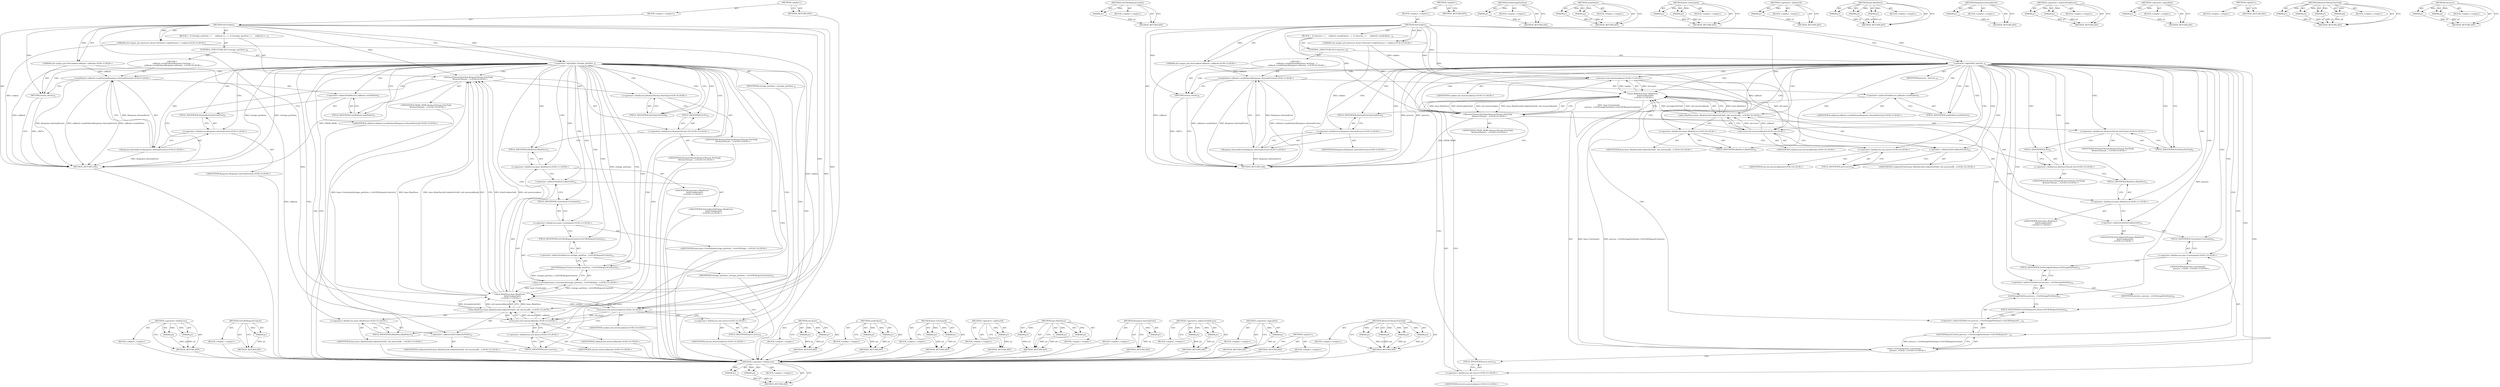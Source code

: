 digraph "BrowserThread.PostTask" {
vulnerable_105 [label=<(METHOD,&lt;operator&gt;.fieldAccess)>];
vulnerable_106 [label=<(PARAM,p1)>];
vulnerable_107 [label=<(PARAM,p2)>];
vulnerable_108 [label=<(BLOCK,&lt;empty&gt;,&lt;empty&gt;)>];
vulnerable_109 [label=<(METHOD_RETURN,ANY)>];
vulnerable_132 [label=<(METHOD,GetURLRequestContext)>];
vulnerable_133 [label=<(PARAM,p1)>];
vulnerable_134 [label=<(BLOCK,&lt;empty&gt;,&lt;empty&gt;)>];
vulnerable_135 [label=<(METHOD_RETURN,ANY)>];
vulnerable_6 [label=<(METHOD,&lt;global&gt;)<SUB>1</SUB>>];
vulnerable_7 [label=<(BLOCK,&lt;empty&gt;,&lt;empty&gt;)<SUB>1</SUB>>];
vulnerable_8 [label=<(METHOD,SetCookies)<SUB>1</SUB>>];
vulnerable_9 [label="<(PARAM,std::unique_ptr&lt;protocol::Array&lt;Network::CookieParam&gt;&gt; cookies)<SUB>2</SUB>>"];
vulnerable_10 [label="<(PARAM,std::unique_ptr&lt;SetCookiesCallback&gt; callback)<SUB>3</SUB>>"];
vulnerable_11 [label=<(BLOCK,{
  if (!process_) {
     callback-&gt;sendFailure...,{
  if (!process_) {
     callback-&gt;sendFailure...)<SUB>3</SUB>>];
vulnerable_12 [label=<(CONTROL_STRUCTURE,IF,if (!process_))<SUB>4</SUB>>];
vulnerable_13 [label=<(&lt;operator&gt;.logicalNot,!process_)<SUB>4</SUB>>];
vulnerable_14 [label=<(IDENTIFIER,process_,!process_)<SUB>4</SUB>>];
vulnerable_15 [label="<(BLOCK,{
     callback-&gt;sendFailure(Response::Internal...,{
     callback-&gt;sendFailure(Response::Internal...)<SUB>4</SUB>>"];
vulnerable_16 [label="<(sendFailure,callback-&gt;sendFailure(Response::InternalError()))<SUB>5</SUB>>"];
vulnerable_17 [label=<(&lt;operator&gt;.indirectFieldAccess,callback-&gt;sendFailure)<SUB>5</SUB>>];
vulnerable_18 [label="<(IDENTIFIER,callback,callback-&gt;sendFailure(Response::InternalError()))<SUB>5</SUB>>"];
vulnerable_19 [label=<(FIELD_IDENTIFIER,sendFailure,sendFailure)<SUB>5</SUB>>];
vulnerable_20 [label="<(Response.InternalError,Response::InternalError())<SUB>5</SUB>>"];
vulnerable_21 [label="<(&lt;operator&gt;.fieldAccess,Response::InternalError)<SUB>5</SUB>>"];
vulnerable_22 [label="<(IDENTIFIER,Response,Response::InternalError())<SUB>5</SUB>>"];
vulnerable_23 [label=<(FIELD_IDENTIFIER,InternalError,InternalError)<SUB>5</SUB>>];
vulnerable_24 [label=<(RETURN,return;,return;)<SUB>6</SUB>>];
vulnerable_25 [label="<(BrowserThread.PostTask,BrowserThread::PostTask(
       BrowserThread::...)<SUB>9</SUB>>"];
vulnerable_26 [label="<(&lt;operator&gt;.fieldAccess,BrowserThread::PostTask)<SUB>9</SUB>>"];
vulnerable_27 [label="<(IDENTIFIER,BrowserThread,BrowserThread::PostTask(
       BrowserThread::...)<SUB>9</SUB>>"];
vulnerable_28 [label=<(FIELD_IDENTIFIER,PostTask,PostTask)<SUB>9</SUB>>];
vulnerable_29 [label="<(&lt;operator&gt;.fieldAccess,BrowserThread::IO)<SUB>10</SUB>>"];
vulnerable_30 [label="<(IDENTIFIER,BrowserThread,BrowserThread::PostTask(
       BrowserThread::...)<SUB>10</SUB>>"];
vulnerable_31 [label=<(FIELD_IDENTIFIER,IO,IO)<SUB>10</SUB>>];
vulnerable_32 [label="<(IDENTIFIER,FROM_HERE,BrowserThread::PostTask(
       BrowserThread::...)<SUB>10</SUB>>"];
vulnerable_33 [label="<(base.BindOnce,base::BindOnce(
           &amp;SetCookiesOnIO,
   ...)<SUB>11</SUB>>"];
vulnerable_34 [label="<(&lt;operator&gt;.fieldAccess,base::BindOnce)<SUB>11</SUB>>"];
vulnerable_35 [label="<(IDENTIFIER,base,base::BindOnce(
           &amp;SetCookiesOnIO,
   ...)<SUB>11</SUB>>"];
vulnerable_36 [label=<(FIELD_IDENTIFIER,BindOnce,BindOnce)<SUB>11</SUB>>];
vulnerable_37 [label=<(&lt;operator&gt;.addressOf,&amp;SetCookiesOnIO)<SUB>12</SUB>>];
vulnerable_38 [label="<(IDENTIFIER,SetCookiesOnIO,base::BindOnce(
           &amp;SetCookiesOnIO,
   ...)<SUB>12</SUB>>"];
vulnerable_39 [label="<(base.Unretained,base::Unretained(
              process_-&gt;GetSt...)<SUB>13</SUB>>"];
vulnerable_40 [label="<(&lt;operator&gt;.fieldAccess,base::Unretained)<SUB>13</SUB>>"];
vulnerable_41 [label="<(IDENTIFIER,base,base::Unretained(
              process_-&gt;GetSt...)<SUB>13</SUB>>"];
vulnerable_42 [label=<(FIELD_IDENTIFIER,Unretained,Unretained)<SUB>13</SUB>>];
vulnerable_43 [label=<(GetURLRequestContext,process_-&gt;GetStoragePartition()-&gt;GetURLRequestC...)<SUB>14</SUB>>];
vulnerable_44 [label=<(&lt;operator&gt;.indirectFieldAccess,process_-&gt;GetStoragePartition()-&gt;GetURLRequestC...)<SUB>14</SUB>>];
vulnerable_45 [label=<(GetStoragePartition,process_-&gt;GetStoragePartition())<SUB>14</SUB>>];
vulnerable_46 [label=<(&lt;operator&gt;.indirectFieldAccess,process_-&gt;GetStoragePartition)<SUB>14</SUB>>];
vulnerable_47 [label=<(IDENTIFIER,process_,process_-&gt;GetStoragePartition())<SUB>14</SUB>>];
vulnerable_48 [label=<(FIELD_IDENTIFIER,GetStoragePartition,GetStoragePartition)<SUB>14</SUB>>];
vulnerable_49 [label=<(FIELD_IDENTIFIER,GetURLRequestContext,GetURLRequestContext)<SUB>14</SUB>>];
vulnerable_50 [label="<(std.move,std::move(cookies))<SUB>15</SUB>>"];
vulnerable_51 [label="<(&lt;operator&gt;.fieldAccess,std::move)<SUB>15</SUB>>"];
vulnerable_52 [label="<(IDENTIFIER,std,std::move(cookies))<SUB>15</SUB>>"];
vulnerable_53 [label=<(FIELD_IDENTIFIER,move,move)<SUB>15</SUB>>];
vulnerable_54 [label="<(IDENTIFIER,cookies,std::move(cookies))<SUB>15</SUB>>"];
vulnerable_55 [label="<(base.BindOnce,base::BindOnce(&amp;CookiesSetOnIO, std::move(callb...)<SUB>16</SUB>>"];
vulnerable_56 [label="<(&lt;operator&gt;.fieldAccess,base::BindOnce)<SUB>16</SUB>>"];
vulnerable_57 [label="<(IDENTIFIER,base,base::BindOnce(&amp;CookiesSetOnIO, std::move(callb...)<SUB>16</SUB>>"];
vulnerable_58 [label=<(FIELD_IDENTIFIER,BindOnce,BindOnce)<SUB>16</SUB>>];
vulnerable_59 [label=<(&lt;operator&gt;.addressOf,&amp;CookiesSetOnIO)<SUB>16</SUB>>];
vulnerable_60 [label="<(IDENTIFIER,CookiesSetOnIO,base::BindOnce(&amp;CookiesSetOnIO, std::move(callb...)<SUB>16</SUB>>"];
vulnerable_61 [label="<(std.move,std::move(callback))<SUB>16</SUB>>"];
vulnerable_62 [label="<(&lt;operator&gt;.fieldAccess,std::move)<SUB>16</SUB>>"];
vulnerable_63 [label="<(IDENTIFIER,std,std::move(callback))<SUB>16</SUB>>"];
vulnerable_64 [label=<(FIELD_IDENTIFIER,move,move)<SUB>16</SUB>>];
vulnerable_65 [label="<(IDENTIFIER,callback,std::move(callback))<SUB>16</SUB>>"];
vulnerable_66 [label=<(METHOD_RETURN,void)<SUB>1</SUB>>];
vulnerable_68 [label=<(METHOD_RETURN,ANY)<SUB>1</SUB>>];
vulnerable_136 [label=<(METHOD,GetStoragePartition)>];
vulnerable_137 [label=<(PARAM,p1)>];
vulnerable_138 [label=<(BLOCK,&lt;empty&gt;,&lt;empty&gt;)>];
vulnerable_139 [label=<(METHOD_RETURN,ANY)>];
vulnerable_91 [label=<(METHOD,sendFailure)>];
vulnerable_92 [label=<(PARAM,p1)>];
vulnerable_93 [label=<(PARAM,p2)>];
vulnerable_94 [label=<(BLOCK,&lt;empty&gt;,&lt;empty&gt;)>];
vulnerable_95 [label=<(METHOD_RETURN,ANY)>];
vulnerable_127 [label=<(METHOD,base.Unretained)>];
vulnerable_128 [label=<(PARAM,p1)>];
vulnerable_129 [label=<(PARAM,p2)>];
vulnerable_130 [label=<(BLOCK,&lt;empty&gt;,&lt;empty&gt;)>];
vulnerable_131 [label=<(METHOD_RETURN,ANY)>];
vulnerable_123 [label=<(METHOD,&lt;operator&gt;.addressOf)>];
vulnerable_124 [label=<(PARAM,p1)>];
vulnerable_125 [label=<(BLOCK,&lt;empty&gt;,&lt;empty&gt;)>];
vulnerable_126 [label=<(METHOD_RETURN,ANY)>];
vulnerable_117 [label=<(METHOD,base.BindOnce)>];
vulnerable_118 [label=<(PARAM,p1)>];
vulnerable_119 [label=<(PARAM,p2)>];
vulnerable_120 [label=<(PARAM,p3)>];
vulnerable_121 [label=<(BLOCK,&lt;empty&gt;,&lt;empty&gt;)>];
vulnerable_122 [label=<(METHOD_RETURN,ANY)>];
vulnerable_101 [label=<(METHOD,Response.InternalError)>];
vulnerable_102 [label=<(PARAM,p1)>];
vulnerable_103 [label=<(BLOCK,&lt;empty&gt;,&lt;empty&gt;)>];
vulnerable_104 [label=<(METHOD_RETURN,ANY)>];
vulnerable_96 [label=<(METHOD,&lt;operator&gt;.indirectFieldAccess)>];
vulnerable_97 [label=<(PARAM,p1)>];
vulnerable_98 [label=<(PARAM,p2)>];
vulnerable_99 [label=<(BLOCK,&lt;empty&gt;,&lt;empty&gt;)>];
vulnerable_100 [label=<(METHOD_RETURN,ANY)>];
vulnerable_87 [label=<(METHOD,&lt;operator&gt;.logicalNot)>];
vulnerable_88 [label=<(PARAM,p1)>];
vulnerable_89 [label=<(BLOCK,&lt;empty&gt;,&lt;empty&gt;)>];
vulnerable_90 [label=<(METHOD_RETURN,ANY)>];
vulnerable_81 [label=<(METHOD,&lt;global&gt;)<SUB>1</SUB>>];
vulnerable_82 [label=<(BLOCK,&lt;empty&gt;,&lt;empty&gt;)>];
vulnerable_83 [label=<(METHOD_RETURN,ANY)>];
vulnerable_110 [label=<(METHOD,BrowserThread.PostTask)>];
vulnerable_111 [label=<(PARAM,p1)>];
vulnerable_112 [label=<(PARAM,p2)>];
vulnerable_113 [label=<(PARAM,p3)>];
vulnerable_114 [label=<(PARAM,p4)>];
vulnerable_115 [label=<(BLOCK,&lt;empty&gt;,&lt;empty&gt;)>];
vulnerable_116 [label=<(METHOD_RETURN,ANY)>];
vulnerable_140 [label=<(METHOD,std.move)>];
vulnerable_141 [label=<(PARAM,p1)>];
vulnerable_142 [label=<(PARAM,p2)>];
vulnerable_143 [label=<(BLOCK,&lt;empty&gt;,&lt;empty&gt;)>];
vulnerable_144 [label=<(METHOD_RETURN,ANY)>];
fixed_102 [label=<(METHOD,&lt;operator&gt;.fieldAccess)>];
fixed_103 [label=<(PARAM,p1)>];
fixed_104 [label=<(PARAM,p2)>];
fixed_105 [label=<(BLOCK,&lt;empty&gt;,&lt;empty&gt;)>];
fixed_106 [label=<(METHOD_RETURN,ANY)>];
fixed_129 [label=<(METHOD,GetURLRequestContext)>];
fixed_130 [label=<(PARAM,p1)>];
fixed_131 [label=<(BLOCK,&lt;empty&gt;,&lt;empty&gt;)>];
fixed_132 [label=<(METHOD_RETURN,ANY)>];
fixed_6 [label=<(METHOD,&lt;global&gt;)<SUB>1</SUB>>];
fixed_7 [label=<(BLOCK,&lt;empty&gt;,&lt;empty&gt;)<SUB>1</SUB>>];
fixed_8 [label=<(METHOD,SetCookies)<SUB>1</SUB>>];
fixed_9 [label="<(PARAM,std::unique_ptr&lt;protocol::Array&lt;Network::CookieParam&gt;&gt; cookies)<SUB>2</SUB>>"];
fixed_10 [label="<(PARAM,std::unique_ptr&lt;SetCookiesCallback&gt; callback)<SUB>3</SUB>>"];
fixed_11 [label=<(BLOCK,{
  if (!storage_partition_) {
     callback-&gt;s...,{
  if (!storage_partition_) {
     callback-&gt;s...)<SUB>3</SUB>>];
fixed_12 [label=<(CONTROL_STRUCTURE,IF,if (!storage_partition_))<SUB>4</SUB>>];
fixed_13 [label=<(&lt;operator&gt;.logicalNot,!storage_partition_)<SUB>4</SUB>>];
fixed_14 [label=<(IDENTIFIER,storage_partition_,!storage_partition_)<SUB>4</SUB>>];
fixed_15 [label="<(BLOCK,{
     callback-&gt;sendFailure(Response::Internal...,{
     callback-&gt;sendFailure(Response::Internal...)<SUB>4</SUB>>"];
fixed_16 [label="<(sendFailure,callback-&gt;sendFailure(Response::InternalError()))<SUB>5</SUB>>"];
fixed_17 [label=<(&lt;operator&gt;.indirectFieldAccess,callback-&gt;sendFailure)<SUB>5</SUB>>];
fixed_18 [label="<(IDENTIFIER,callback,callback-&gt;sendFailure(Response::InternalError()))<SUB>5</SUB>>"];
fixed_19 [label=<(FIELD_IDENTIFIER,sendFailure,sendFailure)<SUB>5</SUB>>];
fixed_20 [label="<(Response.InternalError,Response::InternalError())<SUB>5</SUB>>"];
fixed_21 [label="<(&lt;operator&gt;.fieldAccess,Response::InternalError)<SUB>5</SUB>>"];
fixed_22 [label="<(IDENTIFIER,Response,Response::InternalError())<SUB>5</SUB>>"];
fixed_23 [label=<(FIELD_IDENTIFIER,InternalError,InternalError)<SUB>5</SUB>>];
fixed_24 [label=<(RETURN,return;,return;)<SUB>6</SUB>>];
fixed_25 [label="<(BrowserThread.PostTask,BrowserThread::PostTask(
       BrowserThread::...)<SUB>9</SUB>>"];
fixed_26 [label="<(&lt;operator&gt;.fieldAccess,BrowserThread::PostTask)<SUB>9</SUB>>"];
fixed_27 [label="<(IDENTIFIER,BrowserThread,BrowserThread::PostTask(
       BrowserThread::...)<SUB>9</SUB>>"];
fixed_28 [label=<(FIELD_IDENTIFIER,PostTask,PostTask)<SUB>9</SUB>>];
fixed_29 [label="<(&lt;operator&gt;.fieldAccess,BrowserThread::IO)<SUB>10</SUB>>"];
fixed_30 [label="<(IDENTIFIER,BrowserThread,BrowserThread::PostTask(
       BrowserThread::...)<SUB>10</SUB>>"];
fixed_31 [label=<(FIELD_IDENTIFIER,IO,IO)<SUB>10</SUB>>];
fixed_32 [label="<(IDENTIFIER,FROM_HERE,BrowserThread::PostTask(
       BrowserThread::...)<SUB>10</SUB>>"];
fixed_33 [label="<(base.BindOnce,base::BindOnce(
           &amp;SetCookiesOnIO,
   ...)<SUB>11</SUB>>"];
fixed_34 [label="<(&lt;operator&gt;.fieldAccess,base::BindOnce)<SUB>11</SUB>>"];
fixed_35 [label="<(IDENTIFIER,base,base::BindOnce(
           &amp;SetCookiesOnIO,
   ...)<SUB>11</SUB>>"];
fixed_36 [label=<(FIELD_IDENTIFIER,BindOnce,BindOnce)<SUB>11</SUB>>];
fixed_37 [label=<(&lt;operator&gt;.addressOf,&amp;SetCookiesOnIO)<SUB>12</SUB>>];
fixed_38 [label="<(IDENTIFIER,SetCookiesOnIO,base::BindOnce(
           &amp;SetCookiesOnIO,
   ...)<SUB>12</SUB>>"];
fixed_39 [label="<(base.Unretained,base::Unretained(storage_partition_-&gt;GetURLRequ...)<SUB>13</SUB>>"];
fixed_40 [label="<(&lt;operator&gt;.fieldAccess,base::Unretained)<SUB>13</SUB>>"];
fixed_41 [label="<(IDENTIFIER,base,base::Unretained(storage_partition_-&gt;GetURLRequ...)<SUB>13</SUB>>"];
fixed_42 [label=<(FIELD_IDENTIFIER,Unretained,Unretained)<SUB>13</SUB>>];
fixed_43 [label=<(GetURLRequestContext,storage_partition_-&gt;GetURLRequestContext())<SUB>13</SUB>>];
fixed_44 [label=<(&lt;operator&gt;.indirectFieldAccess,storage_partition_-&gt;GetURLRequestContext)<SUB>13</SUB>>];
fixed_45 [label=<(IDENTIFIER,storage_partition_,storage_partition_-&gt;GetURLRequestContext())<SUB>13</SUB>>];
fixed_46 [label=<(FIELD_IDENTIFIER,GetURLRequestContext,GetURLRequestContext)<SUB>13</SUB>>];
fixed_47 [label="<(std.move,std::move(cookies))<SUB>14</SUB>>"];
fixed_48 [label="<(&lt;operator&gt;.fieldAccess,std::move)<SUB>14</SUB>>"];
fixed_49 [label="<(IDENTIFIER,std,std::move(cookies))<SUB>14</SUB>>"];
fixed_50 [label=<(FIELD_IDENTIFIER,move,move)<SUB>14</SUB>>];
fixed_51 [label="<(IDENTIFIER,cookies,std::move(cookies))<SUB>14</SUB>>"];
fixed_52 [label="<(base.BindOnce,base::BindOnce(&amp;CookiesSetOnIO, std::move(callb...)<SUB>15</SUB>>"];
fixed_53 [label="<(&lt;operator&gt;.fieldAccess,base::BindOnce)<SUB>15</SUB>>"];
fixed_54 [label="<(IDENTIFIER,base,base::BindOnce(&amp;CookiesSetOnIO, std::move(callb...)<SUB>15</SUB>>"];
fixed_55 [label=<(FIELD_IDENTIFIER,BindOnce,BindOnce)<SUB>15</SUB>>];
fixed_56 [label=<(&lt;operator&gt;.addressOf,&amp;CookiesSetOnIO)<SUB>15</SUB>>];
fixed_57 [label="<(IDENTIFIER,CookiesSetOnIO,base::BindOnce(&amp;CookiesSetOnIO, std::move(callb...)<SUB>15</SUB>>"];
fixed_58 [label="<(std.move,std::move(callback))<SUB>15</SUB>>"];
fixed_59 [label="<(&lt;operator&gt;.fieldAccess,std::move)<SUB>15</SUB>>"];
fixed_60 [label="<(IDENTIFIER,std,std::move(callback))<SUB>15</SUB>>"];
fixed_61 [label=<(FIELD_IDENTIFIER,move,move)<SUB>15</SUB>>];
fixed_62 [label="<(IDENTIFIER,callback,std::move(callback))<SUB>15</SUB>>"];
fixed_63 [label=<(METHOD_RETURN,void)<SUB>1</SUB>>];
fixed_65 [label=<(METHOD_RETURN,ANY)<SUB>1</SUB>>];
fixed_133 [label=<(METHOD,std.move)>];
fixed_134 [label=<(PARAM,p1)>];
fixed_135 [label=<(PARAM,p2)>];
fixed_136 [label=<(BLOCK,&lt;empty&gt;,&lt;empty&gt;)>];
fixed_137 [label=<(METHOD_RETURN,ANY)>];
fixed_88 [label=<(METHOD,sendFailure)>];
fixed_89 [label=<(PARAM,p1)>];
fixed_90 [label=<(PARAM,p2)>];
fixed_91 [label=<(BLOCK,&lt;empty&gt;,&lt;empty&gt;)>];
fixed_92 [label=<(METHOD_RETURN,ANY)>];
fixed_124 [label=<(METHOD,base.Unretained)>];
fixed_125 [label=<(PARAM,p1)>];
fixed_126 [label=<(PARAM,p2)>];
fixed_127 [label=<(BLOCK,&lt;empty&gt;,&lt;empty&gt;)>];
fixed_128 [label=<(METHOD_RETURN,ANY)>];
fixed_120 [label=<(METHOD,&lt;operator&gt;.addressOf)>];
fixed_121 [label=<(PARAM,p1)>];
fixed_122 [label=<(BLOCK,&lt;empty&gt;,&lt;empty&gt;)>];
fixed_123 [label=<(METHOD_RETURN,ANY)>];
fixed_114 [label=<(METHOD,base.BindOnce)>];
fixed_115 [label=<(PARAM,p1)>];
fixed_116 [label=<(PARAM,p2)>];
fixed_117 [label=<(PARAM,p3)>];
fixed_118 [label=<(BLOCK,&lt;empty&gt;,&lt;empty&gt;)>];
fixed_119 [label=<(METHOD_RETURN,ANY)>];
fixed_98 [label=<(METHOD,Response.InternalError)>];
fixed_99 [label=<(PARAM,p1)>];
fixed_100 [label=<(BLOCK,&lt;empty&gt;,&lt;empty&gt;)>];
fixed_101 [label=<(METHOD_RETURN,ANY)>];
fixed_93 [label=<(METHOD,&lt;operator&gt;.indirectFieldAccess)>];
fixed_94 [label=<(PARAM,p1)>];
fixed_95 [label=<(PARAM,p2)>];
fixed_96 [label=<(BLOCK,&lt;empty&gt;,&lt;empty&gt;)>];
fixed_97 [label=<(METHOD_RETURN,ANY)>];
fixed_84 [label=<(METHOD,&lt;operator&gt;.logicalNot)>];
fixed_85 [label=<(PARAM,p1)>];
fixed_86 [label=<(BLOCK,&lt;empty&gt;,&lt;empty&gt;)>];
fixed_87 [label=<(METHOD_RETURN,ANY)>];
fixed_78 [label=<(METHOD,&lt;global&gt;)<SUB>1</SUB>>];
fixed_79 [label=<(BLOCK,&lt;empty&gt;,&lt;empty&gt;)>];
fixed_80 [label=<(METHOD_RETURN,ANY)>];
fixed_107 [label=<(METHOD,BrowserThread.PostTask)>];
fixed_108 [label=<(PARAM,p1)>];
fixed_109 [label=<(PARAM,p2)>];
fixed_110 [label=<(PARAM,p3)>];
fixed_111 [label=<(PARAM,p4)>];
fixed_112 [label=<(BLOCK,&lt;empty&gt;,&lt;empty&gt;)>];
fixed_113 [label=<(METHOD_RETURN,ANY)>];
vulnerable_105 -> vulnerable_106  [key=0, label="AST: "];
vulnerable_105 -> vulnerable_106  [key=1, label="DDG: "];
vulnerable_105 -> vulnerable_108  [key=0, label="AST: "];
vulnerable_105 -> vulnerable_107  [key=0, label="AST: "];
vulnerable_105 -> vulnerable_107  [key=1, label="DDG: "];
vulnerable_105 -> vulnerable_109  [key=0, label="AST: "];
vulnerable_105 -> vulnerable_109  [key=1, label="CFG: "];
vulnerable_106 -> vulnerable_109  [key=0, label="DDG: p1"];
vulnerable_107 -> vulnerable_109  [key=0, label="DDG: p2"];
vulnerable_132 -> vulnerable_133  [key=0, label="AST: "];
vulnerable_132 -> vulnerable_133  [key=1, label="DDG: "];
vulnerable_132 -> vulnerable_134  [key=0, label="AST: "];
vulnerable_132 -> vulnerable_135  [key=0, label="AST: "];
vulnerable_132 -> vulnerable_135  [key=1, label="CFG: "];
vulnerable_133 -> vulnerable_135  [key=0, label="DDG: p1"];
vulnerable_6 -> vulnerable_7  [key=0, label="AST: "];
vulnerable_6 -> vulnerable_68  [key=0, label="AST: "];
vulnerable_6 -> vulnerable_68  [key=1, label="CFG: "];
vulnerable_7 -> vulnerable_8  [key=0, label="AST: "];
vulnerable_8 -> vulnerable_9  [key=0, label="AST: "];
vulnerable_8 -> vulnerable_9  [key=1, label="DDG: "];
vulnerable_8 -> vulnerable_10  [key=0, label="AST: "];
vulnerable_8 -> vulnerable_10  [key=1, label="DDG: "];
vulnerable_8 -> vulnerable_11  [key=0, label="AST: "];
vulnerable_8 -> vulnerable_66  [key=0, label="AST: "];
vulnerable_8 -> vulnerable_13  [key=0, label="CFG: "];
vulnerable_8 -> vulnerable_13  [key=1, label="DDG: "];
vulnerable_8 -> vulnerable_25  [key=0, label="DDG: "];
vulnerable_8 -> vulnerable_24  [key=0, label="DDG: "];
vulnerable_8 -> vulnerable_33  [key=0, label="DDG: "];
vulnerable_8 -> vulnerable_50  [key=0, label="DDG: "];
vulnerable_8 -> vulnerable_55  [key=0, label="DDG: "];
vulnerable_8 -> vulnerable_61  [key=0, label="DDG: "];
vulnerable_9 -> vulnerable_66  [key=0, label="DDG: cookies"];
vulnerable_9 -> vulnerable_50  [key=0, label="DDG: cookies"];
vulnerable_10 -> vulnerable_66  [key=0, label="DDG: callback"];
vulnerable_10 -> vulnerable_16  [key=0, label="DDG: callback"];
vulnerable_10 -> vulnerable_61  [key=0, label="DDG: callback"];
vulnerable_11 -> vulnerable_12  [key=0, label="AST: "];
vulnerable_11 -> vulnerable_25  [key=0, label="AST: "];
vulnerable_12 -> vulnerable_13  [key=0, label="AST: "];
vulnerable_12 -> vulnerable_15  [key=0, label="AST: "];
vulnerable_13 -> vulnerable_14  [key=0, label="AST: "];
vulnerable_13 -> vulnerable_19  [key=0, label="CFG: "];
vulnerable_13 -> vulnerable_19  [key=1, label="CDG: "];
vulnerable_13 -> vulnerable_28  [key=0, label="CFG: "];
vulnerable_13 -> vulnerable_28  [key=1, label="CDG: "];
vulnerable_13 -> vulnerable_66  [key=0, label="DDG: process_"];
vulnerable_13 -> vulnerable_66  [key=1, label="DDG: !process_"];
vulnerable_13 -> vulnerable_45  [key=0, label="DDG: process_"];
vulnerable_13 -> vulnerable_45  [key=1, label="CDG: "];
vulnerable_13 -> vulnerable_17  [key=0, label="CDG: "];
vulnerable_13 -> vulnerable_34  [key=0, label="CDG: "];
vulnerable_13 -> vulnerable_21  [key=0, label="CDG: "];
vulnerable_13 -> vulnerable_48  [key=0, label="CDG: "];
vulnerable_13 -> vulnerable_49  [key=0, label="CDG: "];
vulnerable_13 -> vulnerable_26  [key=0, label="CDG: "];
vulnerable_13 -> vulnerable_64  [key=0, label="CDG: "];
vulnerable_13 -> vulnerable_42  [key=0, label="CDG: "];
vulnerable_13 -> vulnerable_51  [key=0, label="CDG: "];
vulnerable_13 -> vulnerable_37  [key=0, label="CDG: "];
vulnerable_13 -> vulnerable_46  [key=0, label="CDG: "];
vulnerable_13 -> vulnerable_20  [key=0, label="CDG: "];
vulnerable_13 -> vulnerable_25  [key=0, label="CDG: "];
vulnerable_13 -> vulnerable_56  [key=0, label="CDG: "];
vulnerable_13 -> vulnerable_40  [key=0, label="CDG: "];
vulnerable_13 -> vulnerable_29  [key=0, label="CDG: "];
vulnerable_13 -> vulnerable_50  [key=0, label="CDG: "];
vulnerable_13 -> vulnerable_59  [key=0, label="CDG: "];
vulnerable_13 -> vulnerable_44  [key=0, label="CDG: "];
vulnerable_13 -> vulnerable_43  [key=0, label="CDG: "];
vulnerable_13 -> vulnerable_24  [key=0, label="CDG: "];
vulnerable_13 -> vulnerable_16  [key=0, label="CDG: "];
vulnerable_13 -> vulnerable_58  [key=0, label="CDG: "];
vulnerable_13 -> vulnerable_33  [key=0, label="CDG: "];
vulnerable_13 -> vulnerable_61  [key=0, label="CDG: "];
vulnerable_13 -> vulnerable_23  [key=0, label="CDG: "];
vulnerable_13 -> vulnerable_36  [key=0, label="CDG: "];
vulnerable_13 -> vulnerable_53  [key=0, label="CDG: "];
vulnerable_13 -> vulnerable_55  [key=0, label="CDG: "];
vulnerable_13 -> vulnerable_62  [key=0, label="CDG: "];
vulnerable_13 -> vulnerable_39  [key=0, label="CDG: "];
vulnerable_13 -> vulnerable_31  [key=0, label="CDG: "];
vulnerable_15 -> vulnerable_16  [key=0, label="AST: "];
vulnerable_15 -> vulnerable_24  [key=0, label="AST: "];
vulnerable_16 -> vulnerable_17  [key=0, label="AST: "];
vulnerable_16 -> vulnerable_20  [key=0, label="AST: "];
vulnerable_16 -> vulnerable_24  [key=0, label="CFG: "];
vulnerable_16 -> vulnerable_66  [key=0, label="DDG: callback-&gt;sendFailure"];
vulnerable_16 -> vulnerable_66  [key=1, label="DDG: Response::InternalError()"];
vulnerable_16 -> vulnerable_66  [key=2, label="DDG: callback-&gt;sendFailure(Response::InternalError())"];
vulnerable_17 -> vulnerable_18  [key=0, label="AST: "];
vulnerable_17 -> vulnerable_19  [key=0, label="AST: "];
vulnerable_17 -> vulnerable_23  [key=0, label="CFG: "];
vulnerable_19 -> vulnerable_17  [key=0, label="CFG: "];
vulnerable_20 -> vulnerable_21  [key=0, label="AST: "];
vulnerable_20 -> vulnerable_16  [key=0, label="CFG: "];
vulnerable_20 -> vulnerable_16  [key=1, label="DDG: Response::InternalError"];
vulnerable_20 -> vulnerable_66  [key=0, label="DDG: Response::InternalError"];
vulnerable_21 -> vulnerable_22  [key=0, label="AST: "];
vulnerable_21 -> vulnerable_23  [key=0, label="AST: "];
vulnerable_21 -> vulnerable_20  [key=0, label="CFG: "];
vulnerable_23 -> vulnerable_21  [key=0, label="CFG: "];
vulnerable_24 -> vulnerable_66  [key=0, label="CFG: "];
vulnerable_24 -> vulnerable_66  [key=1, label="DDG: &lt;RET&gt;"];
vulnerable_25 -> vulnerable_26  [key=0, label="AST: "];
vulnerable_25 -> vulnerable_29  [key=0, label="AST: "];
vulnerable_25 -> vulnerable_32  [key=0, label="AST: "];
vulnerable_25 -> vulnerable_33  [key=0, label="AST: "];
vulnerable_25 -> vulnerable_66  [key=0, label="CFG: "];
vulnerable_25 -> vulnerable_66  [key=1, label="DDG: FROM_HERE"];
vulnerable_26 -> vulnerable_27  [key=0, label="AST: "];
vulnerable_26 -> vulnerable_28  [key=0, label="AST: "];
vulnerable_26 -> vulnerable_31  [key=0, label="CFG: "];
vulnerable_28 -> vulnerable_26  [key=0, label="CFG: "];
vulnerable_29 -> vulnerable_30  [key=0, label="AST: "];
vulnerable_29 -> vulnerable_31  [key=0, label="AST: "];
vulnerable_29 -> vulnerable_36  [key=0, label="CFG: "];
vulnerable_31 -> vulnerable_29  [key=0, label="CFG: "];
vulnerable_33 -> vulnerable_34  [key=0, label="AST: "];
vulnerable_33 -> vulnerable_37  [key=0, label="AST: "];
vulnerable_33 -> vulnerable_39  [key=0, label="AST: "];
vulnerable_33 -> vulnerable_50  [key=0, label="AST: "];
vulnerable_33 -> vulnerable_55  [key=0, label="AST: "];
vulnerable_33 -> vulnerable_25  [key=0, label="CFG: "];
vulnerable_33 -> vulnerable_25  [key=1, label="DDG: &amp;SetCookiesOnIO"];
vulnerable_33 -> vulnerable_25  [key=2, label="DDG: base::Unretained(
              process_-&gt;GetStoragePartition()-&gt;GetURLRequestContext())"];
vulnerable_33 -> vulnerable_25  [key=3, label="DDG: base::BindOnce"];
vulnerable_33 -> vulnerable_25  [key=4, label="DDG: std::move(cookies)"];
vulnerable_33 -> vulnerable_25  [key=5, label="DDG: base::BindOnce(&amp;CookiesSetOnIO, std::move(callback))"];
vulnerable_34 -> vulnerable_35  [key=0, label="AST: "];
vulnerable_34 -> vulnerable_36  [key=0, label="AST: "];
vulnerable_34 -> vulnerable_37  [key=0, label="CFG: "];
vulnerable_36 -> vulnerable_34  [key=0, label="CFG: "];
vulnerable_37 -> vulnerable_38  [key=0, label="AST: "];
vulnerable_37 -> vulnerable_42  [key=0, label="CFG: "];
vulnerable_39 -> vulnerable_40  [key=0, label="AST: "];
vulnerable_39 -> vulnerable_43  [key=0, label="AST: "];
vulnerable_39 -> vulnerable_53  [key=0, label="CFG: "];
vulnerable_39 -> vulnerable_33  [key=0, label="DDG: base::Unretained"];
vulnerable_39 -> vulnerable_33  [key=1, label="DDG: process_-&gt;GetStoragePartition()-&gt;GetURLRequestContext()"];
vulnerable_40 -> vulnerable_41  [key=0, label="AST: "];
vulnerable_40 -> vulnerable_42  [key=0, label="AST: "];
vulnerable_40 -> vulnerable_48  [key=0, label="CFG: "];
vulnerable_42 -> vulnerable_40  [key=0, label="CFG: "];
vulnerable_43 -> vulnerable_44  [key=0, label="AST: "];
vulnerable_43 -> vulnerable_39  [key=0, label="CFG: "];
vulnerable_43 -> vulnerable_39  [key=1, label="DDG: process_-&gt;GetStoragePartition()-&gt;GetURLRequestContext"];
vulnerable_44 -> vulnerable_45  [key=0, label="AST: "];
vulnerable_44 -> vulnerable_49  [key=0, label="AST: "];
vulnerable_44 -> vulnerable_43  [key=0, label="CFG: "];
vulnerable_45 -> vulnerable_46  [key=0, label="AST: "];
vulnerable_45 -> vulnerable_49  [key=0, label="CFG: "];
vulnerable_46 -> vulnerable_47  [key=0, label="AST: "];
vulnerable_46 -> vulnerable_48  [key=0, label="AST: "];
vulnerable_46 -> vulnerable_45  [key=0, label="CFG: "];
vulnerable_48 -> vulnerable_46  [key=0, label="CFG: "];
vulnerable_49 -> vulnerable_44  [key=0, label="CFG: "];
vulnerable_50 -> vulnerable_51  [key=0, label="AST: "];
vulnerable_50 -> vulnerable_54  [key=0, label="AST: "];
vulnerable_50 -> vulnerable_58  [key=0, label="CFG: "];
vulnerable_50 -> vulnerable_33  [key=0, label="DDG: std::move"];
vulnerable_50 -> vulnerable_33  [key=1, label="DDG: cookies"];
vulnerable_50 -> vulnerable_61  [key=0, label="DDG: std::move"];
vulnerable_51 -> vulnerable_52  [key=0, label="AST: "];
vulnerable_51 -> vulnerable_53  [key=0, label="AST: "];
vulnerable_51 -> vulnerable_50  [key=0, label="CFG: "];
vulnerable_53 -> vulnerable_51  [key=0, label="CFG: "];
vulnerable_55 -> vulnerable_56  [key=0, label="AST: "];
vulnerable_55 -> vulnerable_59  [key=0, label="AST: "];
vulnerable_55 -> vulnerable_61  [key=0, label="AST: "];
vulnerable_55 -> vulnerable_33  [key=0, label="CFG: "];
vulnerable_55 -> vulnerable_33  [key=1, label="DDG: base::BindOnce"];
vulnerable_55 -> vulnerable_33  [key=2, label="DDG: &amp;CookiesSetOnIO"];
vulnerable_55 -> vulnerable_33  [key=3, label="DDG: std::move(callback)"];
vulnerable_56 -> vulnerable_57  [key=0, label="AST: "];
vulnerable_56 -> vulnerable_58  [key=0, label="AST: "];
vulnerable_56 -> vulnerable_59  [key=0, label="CFG: "];
vulnerable_58 -> vulnerable_56  [key=0, label="CFG: "];
vulnerable_59 -> vulnerable_60  [key=0, label="AST: "];
vulnerable_59 -> vulnerable_64  [key=0, label="CFG: "];
vulnerable_61 -> vulnerable_62  [key=0, label="AST: "];
vulnerable_61 -> vulnerable_65  [key=0, label="AST: "];
vulnerable_61 -> vulnerable_55  [key=0, label="CFG: "];
vulnerable_61 -> vulnerable_55  [key=1, label="DDG: std::move"];
vulnerable_61 -> vulnerable_55  [key=2, label="DDG: callback"];
vulnerable_62 -> vulnerable_63  [key=0, label="AST: "];
vulnerable_62 -> vulnerable_64  [key=0, label="AST: "];
vulnerable_62 -> vulnerable_61  [key=0, label="CFG: "];
vulnerable_64 -> vulnerable_62  [key=0, label="CFG: "];
vulnerable_136 -> vulnerable_137  [key=0, label="AST: "];
vulnerable_136 -> vulnerable_137  [key=1, label="DDG: "];
vulnerable_136 -> vulnerable_138  [key=0, label="AST: "];
vulnerable_136 -> vulnerable_139  [key=0, label="AST: "];
vulnerable_136 -> vulnerable_139  [key=1, label="CFG: "];
vulnerable_137 -> vulnerable_139  [key=0, label="DDG: p1"];
vulnerable_91 -> vulnerable_92  [key=0, label="AST: "];
vulnerable_91 -> vulnerable_92  [key=1, label="DDG: "];
vulnerable_91 -> vulnerable_94  [key=0, label="AST: "];
vulnerable_91 -> vulnerable_93  [key=0, label="AST: "];
vulnerable_91 -> vulnerable_93  [key=1, label="DDG: "];
vulnerable_91 -> vulnerable_95  [key=0, label="AST: "];
vulnerable_91 -> vulnerable_95  [key=1, label="CFG: "];
vulnerable_92 -> vulnerable_95  [key=0, label="DDG: p1"];
vulnerable_93 -> vulnerable_95  [key=0, label="DDG: p2"];
vulnerable_127 -> vulnerable_128  [key=0, label="AST: "];
vulnerable_127 -> vulnerable_128  [key=1, label="DDG: "];
vulnerable_127 -> vulnerable_130  [key=0, label="AST: "];
vulnerable_127 -> vulnerable_129  [key=0, label="AST: "];
vulnerable_127 -> vulnerable_129  [key=1, label="DDG: "];
vulnerable_127 -> vulnerable_131  [key=0, label="AST: "];
vulnerable_127 -> vulnerable_131  [key=1, label="CFG: "];
vulnerable_128 -> vulnerable_131  [key=0, label="DDG: p1"];
vulnerable_129 -> vulnerable_131  [key=0, label="DDG: p2"];
vulnerable_123 -> vulnerable_124  [key=0, label="AST: "];
vulnerable_123 -> vulnerable_124  [key=1, label="DDG: "];
vulnerable_123 -> vulnerable_125  [key=0, label="AST: "];
vulnerable_123 -> vulnerable_126  [key=0, label="AST: "];
vulnerable_123 -> vulnerable_126  [key=1, label="CFG: "];
vulnerable_124 -> vulnerable_126  [key=0, label="DDG: p1"];
vulnerable_117 -> vulnerable_118  [key=0, label="AST: "];
vulnerable_117 -> vulnerable_118  [key=1, label="DDG: "];
vulnerable_117 -> vulnerable_121  [key=0, label="AST: "];
vulnerable_117 -> vulnerable_119  [key=0, label="AST: "];
vulnerable_117 -> vulnerable_119  [key=1, label="DDG: "];
vulnerable_117 -> vulnerable_122  [key=0, label="AST: "];
vulnerable_117 -> vulnerable_122  [key=1, label="CFG: "];
vulnerable_117 -> vulnerable_120  [key=0, label="AST: "];
vulnerable_117 -> vulnerable_120  [key=1, label="DDG: "];
vulnerable_118 -> vulnerable_122  [key=0, label="DDG: p1"];
vulnerable_119 -> vulnerable_122  [key=0, label="DDG: p2"];
vulnerable_120 -> vulnerable_122  [key=0, label="DDG: p3"];
vulnerable_101 -> vulnerable_102  [key=0, label="AST: "];
vulnerable_101 -> vulnerable_102  [key=1, label="DDG: "];
vulnerable_101 -> vulnerable_103  [key=0, label="AST: "];
vulnerable_101 -> vulnerable_104  [key=0, label="AST: "];
vulnerable_101 -> vulnerable_104  [key=1, label="CFG: "];
vulnerable_102 -> vulnerable_104  [key=0, label="DDG: p1"];
vulnerable_96 -> vulnerable_97  [key=0, label="AST: "];
vulnerable_96 -> vulnerable_97  [key=1, label="DDG: "];
vulnerable_96 -> vulnerable_99  [key=0, label="AST: "];
vulnerable_96 -> vulnerable_98  [key=0, label="AST: "];
vulnerable_96 -> vulnerable_98  [key=1, label="DDG: "];
vulnerable_96 -> vulnerable_100  [key=0, label="AST: "];
vulnerable_96 -> vulnerable_100  [key=1, label="CFG: "];
vulnerable_97 -> vulnerable_100  [key=0, label="DDG: p1"];
vulnerable_98 -> vulnerable_100  [key=0, label="DDG: p2"];
vulnerable_87 -> vulnerable_88  [key=0, label="AST: "];
vulnerable_87 -> vulnerable_88  [key=1, label="DDG: "];
vulnerable_87 -> vulnerable_89  [key=0, label="AST: "];
vulnerable_87 -> vulnerable_90  [key=0, label="AST: "];
vulnerable_87 -> vulnerable_90  [key=1, label="CFG: "];
vulnerable_88 -> vulnerable_90  [key=0, label="DDG: p1"];
vulnerable_81 -> vulnerable_82  [key=0, label="AST: "];
vulnerable_81 -> vulnerable_83  [key=0, label="AST: "];
vulnerable_81 -> vulnerable_83  [key=1, label="CFG: "];
vulnerable_110 -> vulnerable_111  [key=0, label="AST: "];
vulnerable_110 -> vulnerable_111  [key=1, label="DDG: "];
vulnerable_110 -> vulnerable_115  [key=0, label="AST: "];
vulnerable_110 -> vulnerable_112  [key=0, label="AST: "];
vulnerable_110 -> vulnerable_112  [key=1, label="DDG: "];
vulnerable_110 -> vulnerable_116  [key=0, label="AST: "];
vulnerable_110 -> vulnerable_116  [key=1, label="CFG: "];
vulnerable_110 -> vulnerable_113  [key=0, label="AST: "];
vulnerable_110 -> vulnerable_113  [key=1, label="DDG: "];
vulnerable_110 -> vulnerable_114  [key=0, label="AST: "];
vulnerable_110 -> vulnerable_114  [key=1, label="DDG: "];
vulnerable_111 -> vulnerable_116  [key=0, label="DDG: p1"];
vulnerable_112 -> vulnerable_116  [key=0, label="DDG: p2"];
vulnerable_113 -> vulnerable_116  [key=0, label="DDG: p3"];
vulnerable_114 -> vulnerable_116  [key=0, label="DDG: p4"];
vulnerable_140 -> vulnerable_141  [key=0, label="AST: "];
vulnerable_140 -> vulnerable_141  [key=1, label="DDG: "];
vulnerable_140 -> vulnerable_143  [key=0, label="AST: "];
vulnerable_140 -> vulnerable_142  [key=0, label="AST: "];
vulnerable_140 -> vulnerable_142  [key=1, label="DDG: "];
vulnerable_140 -> vulnerable_144  [key=0, label="AST: "];
vulnerable_140 -> vulnerable_144  [key=1, label="CFG: "];
vulnerable_141 -> vulnerable_144  [key=0, label="DDG: p1"];
vulnerable_142 -> vulnerable_144  [key=0, label="DDG: p2"];
fixed_102 -> fixed_103  [key=0, label="AST: "];
fixed_102 -> fixed_103  [key=1, label="DDG: "];
fixed_102 -> fixed_105  [key=0, label="AST: "];
fixed_102 -> fixed_104  [key=0, label="AST: "];
fixed_102 -> fixed_104  [key=1, label="DDG: "];
fixed_102 -> fixed_106  [key=0, label="AST: "];
fixed_102 -> fixed_106  [key=1, label="CFG: "];
fixed_103 -> fixed_106  [key=0, label="DDG: p1"];
fixed_104 -> fixed_106  [key=0, label="DDG: p2"];
fixed_105 -> vulnerable_105  [key=0];
fixed_106 -> vulnerable_105  [key=0];
fixed_129 -> fixed_130  [key=0, label="AST: "];
fixed_129 -> fixed_130  [key=1, label="DDG: "];
fixed_129 -> fixed_131  [key=0, label="AST: "];
fixed_129 -> fixed_132  [key=0, label="AST: "];
fixed_129 -> fixed_132  [key=1, label="CFG: "];
fixed_130 -> fixed_132  [key=0, label="DDG: p1"];
fixed_131 -> vulnerable_105  [key=0];
fixed_132 -> vulnerable_105  [key=0];
fixed_6 -> fixed_7  [key=0, label="AST: "];
fixed_6 -> fixed_65  [key=0, label="AST: "];
fixed_6 -> fixed_65  [key=1, label="CFG: "];
fixed_7 -> fixed_8  [key=0, label="AST: "];
fixed_8 -> fixed_9  [key=0, label="AST: "];
fixed_8 -> fixed_9  [key=1, label="DDG: "];
fixed_8 -> fixed_10  [key=0, label="AST: "];
fixed_8 -> fixed_10  [key=1, label="DDG: "];
fixed_8 -> fixed_11  [key=0, label="AST: "];
fixed_8 -> fixed_63  [key=0, label="AST: "];
fixed_8 -> fixed_13  [key=0, label="CFG: "];
fixed_8 -> fixed_13  [key=1, label="DDG: "];
fixed_8 -> fixed_25  [key=0, label="DDG: "];
fixed_8 -> fixed_24  [key=0, label="DDG: "];
fixed_8 -> fixed_33  [key=0, label="DDG: "];
fixed_8 -> fixed_47  [key=0, label="DDG: "];
fixed_8 -> fixed_52  [key=0, label="DDG: "];
fixed_8 -> fixed_58  [key=0, label="DDG: "];
fixed_9 -> fixed_63  [key=0, label="DDG: cookies"];
fixed_9 -> fixed_47  [key=0, label="DDG: cookies"];
fixed_10 -> fixed_63  [key=0, label="DDG: callback"];
fixed_10 -> fixed_16  [key=0, label="DDG: callback"];
fixed_10 -> fixed_58  [key=0, label="DDG: callback"];
fixed_11 -> fixed_12  [key=0, label="AST: "];
fixed_11 -> fixed_25  [key=0, label="AST: "];
fixed_12 -> fixed_13  [key=0, label="AST: "];
fixed_12 -> fixed_15  [key=0, label="AST: "];
fixed_13 -> fixed_14  [key=0, label="AST: "];
fixed_13 -> fixed_19  [key=0, label="CFG: "];
fixed_13 -> fixed_19  [key=1, label="CDG: "];
fixed_13 -> fixed_28  [key=0, label="CFG: "];
fixed_13 -> fixed_28  [key=1, label="CDG: "];
fixed_13 -> fixed_63  [key=0, label="DDG: storage_partition_"];
fixed_13 -> fixed_63  [key=1, label="DDG: !storage_partition_"];
fixed_13 -> fixed_43  [key=0, label="DDG: storage_partition_"];
fixed_13 -> fixed_43  [key=1, label="CDG: "];
fixed_13 -> fixed_24  [key=0, label="CDG: "];
fixed_13 -> fixed_16  [key=0, label="CDG: "];
fixed_13 -> fixed_17  [key=0, label="CDG: "];
fixed_13 -> fixed_47  [key=0, label="CDG: "];
fixed_13 -> fixed_34  [key=0, label="CDG: "];
fixed_13 -> fixed_21  [key=0, label="CDG: "];
fixed_13 -> fixed_48  [key=0, label="CDG: "];
fixed_13 -> fixed_58  [key=0, label="CDG: "];
fixed_13 -> fixed_33  [key=0, label="CDG: "];
fixed_13 -> fixed_61  [key=0, label="CDG: "];
fixed_13 -> fixed_26  [key=0, label="CDG: "];
fixed_13 -> fixed_42  [key=0, label="CDG: "];
fixed_13 -> fixed_23  [key=0, label="CDG: "];
fixed_13 -> fixed_36  [key=0, label="CDG: "];
fixed_13 -> fixed_52  [key=0, label="CDG: "];
fixed_13 -> fixed_37  [key=0, label="CDG: "];
fixed_13 -> fixed_46  [key=0, label="CDG: "];
fixed_13 -> fixed_53  [key=0, label="CDG: "];
fixed_13 -> fixed_20  [key=0, label="CDG: "];
fixed_13 -> fixed_25  [key=0, label="CDG: "];
fixed_13 -> fixed_56  [key=0, label="CDG: "];
fixed_13 -> fixed_40  [key=0, label="CDG: "];
fixed_13 -> fixed_29  [key=0, label="CDG: "];
fixed_13 -> fixed_50  [key=0, label="CDG: "];
fixed_13 -> fixed_59  [key=0, label="CDG: "];
fixed_13 -> fixed_44  [key=0, label="CDG: "];
fixed_13 -> fixed_55  [key=0, label="CDG: "];
fixed_13 -> fixed_39  [key=0, label="CDG: "];
fixed_13 -> fixed_31  [key=0, label="CDG: "];
fixed_14 -> vulnerable_105  [key=0];
fixed_15 -> fixed_16  [key=0, label="AST: "];
fixed_15 -> fixed_24  [key=0, label="AST: "];
fixed_16 -> fixed_17  [key=0, label="AST: "];
fixed_16 -> fixed_20  [key=0, label="AST: "];
fixed_16 -> fixed_24  [key=0, label="CFG: "];
fixed_16 -> fixed_63  [key=0, label="DDG: callback-&gt;sendFailure"];
fixed_16 -> fixed_63  [key=1, label="DDG: Response::InternalError()"];
fixed_16 -> fixed_63  [key=2, label="DDG: callback-&gt;sendFailure(Response::InternalError())"];
fixed_17 -> fixed_18  [key=0, label="AST: "];
fixed_17 -> fixed_19  [key=0, label="AST: "];
fixed_17 -> fixed_23  [key=0, label="CFG: "];
fixed_18 -> vulnerable_105  [key=0];
fixed_19 -> fixed_17  [key=0, label="CFG: "];
fixed_20 -> fixed_21  [key=0, label="AST: "];
fixed_20 -> fixed_16  [key=0, label="CFG: "];
fixed_20 -> fixed_16  [key=1, label="DDG: Response::InternalError"];
fixed_20 -> fixed_63  [key=0, label="DDG: Response::InternalError"];
fixed_21 -> fixed_22  [key=0, label="AST: "];
fixed_21 -> fixed_23  [key=0, label="AST: "];
fixed_21 -> fixed_20  [key=0, label="CFG: "];
fixed_22 -> vulnerable_105  [key=0];
fixed_23 -> fixed_21  [key=0, label="CFG: "];
fixed_24 -> fixed_63  [key=0, label="CFG: "];
fixed_24 -> fixed_63  [key=1, label="DDG: &lt;RET&gt;"];
fixed_25 -> fixed_26  [key=0, label="AST: "];
fixed_25 -> fixed_29  [key=0, label="AST: "];
fixed_25 -> fixed_32  [key=0, label="AST: "];
fixed_25 -> fixed_33  [key=0, label="AST: "];
fixed_25 -> fixed_63  [key=0, label="CFG: "];
fixed_25 -> fixed_63  [key=1, label="DDG: FROM_HERE"];
fixed_26 -> fixed_27  [key=0, label="AST: "];
fixed_26 -> fixed_28  [key=0, label="AST: "];
fixed_26 -> fixed_31  [key=0, label="CFG: "];
fixed_27 -> vulnerable_105  [key=0];
fixed_28 -> fixed_26  [key=0, label="CFG: "];
fixed_29 -> fixed_30  [key=0, label="AST: "];
fixed_29 -> fixed_31  [key=0, label="AST: "];
fixed_29 -> fixed_36  [key=0, label="CFG: "];
fixed_30 -> vulnerable_105  [key=0];
fixed_31 -> fixed_29  [key=0, label="CFG: "];
fixed_32 -> vulnerable_105  [key=0];
fixed_33 -> fixed_34  [key=0, label="AST: "];
fixed_33 -> fixed_37  [key=0, label="AST: "];
fixed_33 -> fixed_39  [key=0, label="AST: "];
fixed_33 -> fixed_47  [key=0, label="AST: "];
fixed_33 -> fixed_52  [key=0, label="AST: "];
fixed_33 -> fixed_25  [key=0, label="CFG: "];
fixed_33 -> fixed_25  [key=1, label="DDG: &amp;SetCookiesOnIO"];
fixed_33 -> fixed_25  [key=2, label="DDG: std::move(cookies)"];
fixed_33 -> fixed_25  [key=3, label="DDG: base::Unretained(storage_partition_-&gt;GetURLRequestContext())"];
fixed_33 -> fixed_25  [key=4, label="DDG: base::BindOnce"];
fixed_33 -> fixed_25  [key=5, label="DDG: base::BindOnce(&amp;CookiesSetOnIO, std::move(callback))"];
fixed_34 -> fixed_35  [key=0, label="AST: "];
fixed_34 -> fixed_36  [key=0, label="AST: "];
fixed_34 -> fixed_37  [key=0, label="CFG: "];
fixed_35 -> vulnerable_105  [key=0];
fixed_36 -> fixed_34  [key=0, label="CFG: "];
fixed_37 -> fixed_38  [key=0, label="AST: "];
fixed_37 -> fixed_42  [key=0, label="CFG: "];
fixed_38 -> vulnerable_105  [key=0];
fixed_39 -> fixed_40  [key=0, label="AST: "];
fixed_39 -> fixed_43  [key=0, label="AST: "];
fixed_39 -> fixed_50  [key=0, label="CFG: "];
fixed_39 -> fixed_33  [key=0, label="DDG: base::Unretained"];
fixed_39 -> fixed_33  [key=1, label="DDG: storage_partition_-&gt;GetURLRequestContext()"];
fixed_40 -> fixed_41  [key=0, label="AST: "];
fixed_40 -> fixed_42  [key=0, label="AST: "];
fixed_40 -> fixed_46  [key=0, label="CFG: "];
fixed_41 -> vulnerable_105  [key=0];
fixed_42 -> fixed_40  [key=0, label="CFG: "];
fixed_43 -> fixed_44  [key=0, label="AST: "];
fixed_43 -> fixed_39  [key=0, label="CFG: "];
fixed_43 -> fixed_39  [key=1, label="DDG: storage_partition_-&gt;GetURLRequestContext"];
fixed_44 -> fixed_45  [key=0, label="AST: "];
fixed_44 -> fixed_46  [key=0, label="AST: "];
fixed_44 -> fixed_43  [key=0, label="CFG: "];
fixed_45 -> vulnerable_105  [key=0];
fixed_46 -> fixed_44  [key=0, label="CFG: "];
fixed_47 -> fixed_48  [key=0, label="AST: "];
fixed_47 -> fixed_51  [key=0, label="AST: "];
fixed_47 -> fixed_55  [key=0, label="CFG: "];
fixed_47 -> fixed_33  [key=0, label="DDG: std::move"];
fixed_47 -> fixed_33  [key=1, label="DDG: cookies"];
fixed_47 -> fixed_58  [key=0, label="DDG: std::move"];
fixed_48 -> fixed_49  [key=0, label="AST: "];
fixed_48 -> fixed_50  [key=0, label="AST: "];
fixed_48 -> fixed_47  [key=0, label="CFG: "];
fixed_49 -> vulnerable_105  [key=0];
fixed_50 -> fixed_48  [key=0, label="CFG: "];
fixed_51 -> vulnerable_105  [key=0];
fixed_52 -> fixed_53  [key=0, label="AST: "];
fixed_52 -> fixed_56  [key=0, label="AST: "];
fixed_52 -> fixed_58  [key=0, label="AST: "];
fixed_52 -> fixed_33  [key=0, label="CFG: "];
fixed_52 -> fixed_33  [key=1, label="DDG: base::BindOnce"];
fixed_52 -> fixed_33  [key=2, label="DDG: &amp;CookiesSetOnIO"];
fixed_52 -> fixed_33  [key=3, label="DDG: std::move(callback)"];
fixed_53 -> fixed_54  [key=0, label="AST: "];
fixed_53 -> fixed_55  [key=0, label="AST: "];
fixed_53 -> fixed_56  [key=0, label="CFG: "];
fixed_54 -> vulnerable_105  [key=0];
fixed_55 -> fixed_53  [key=0, label="CFG: "];
fixed_56 -> fixed_57  [key=0, label="AST: "];
fixed_56 -> fixed_61  [key=0, label="CFG: "];
fixed_57 -> vulnerable_105  [key=0];
fixed_58 -> fixed_59  [key=0, label="AST: "];
fixed_58 -> fixed_62  [key=0, label="AST: "];
fixed_58 -> fixed_52  [key=0, label="CFG: "];
fixed_58 -> fixed_52  [key=1, label="DDG: std::move"];
fixed_58 -> fixed_52  [key=2, label="DDG: callback"];
fixed_59 -> fixed_60  [key=0, label="AST: "];
fixed_59 -> fixed_61  [key=0, label="AST: "];
fixed_59 -> fixed_58  [key=0, label="CFG: "];
fixed_60 -> vulnerable_105  [key=0];
fixed_61 -> fixed_59  [key=0, label="CFG: "];
fixed_62 -> vulnerable_105  [key=0];
fixed_63 -> vulnerable_105  [key=0];
fixed_65 -> vulnerable_105  [key=0];
fixed_133 -> fixed_134  [key=0, label="AST: "];
fixed_133 -> fixed_134  [key=1, label="DDG: "];
fixed_133 -> fixed_136  [key=0, label="AST: "];
fixed_133 -> fixed_135  [key=0, label="AST: "];
fixed_133 -> fixed_135  [key=1, label="DDG: "];
fixed_133 -> fixed_137  [key=0, label="AST: "];
fixed_133 -> fixed_137  [key=1, label="CFG: "];
fixed_134 -> fixed_137  [key=0, label="DDG: p1"];
fixed_135 -> fixed_137  [key=0, label="DDG: p2"];
fixed_136 -> vulnerable_105  [key=0];
fixed_137 -> vulnerable_105  [key=0];
fixed_88 -> fixed_89  [key=0, label="AST: "];
fixed_88 -> fixed_89  [key=1, label="DDG: "];
fixed_88 -> fixed_91  [key=0, label="AST: "];
fixed_88 -> fixed_90  [key=0, label="AST: "];
fixed_88 -> fixed_90  [key=1, label="DDG: "];
fixed_88 -> fixed_92  [key=0, label="AST: "];
fixed_88 -> fixed_92  [key=1, label="CFG: "];
fixed_89 -> fixed_92  [key=0, label="DDG: p1"];
fixed_90 -> fixed_92  [key=0, label="DDG: p2"];
fixed_91 -> vulnerable_105  [key=0];
fixed_92 -> vulnerable_105  [key=0];
fixed_124 -> fixed_125  [key=0, label="AST: "];
fixed_124 -> fixed_125  [key=1, label="DDG: "];
fixed_124 -> fixed_127  [key=0, label="AST: "];
fixed_124 -> fixed_126  [key=0, label="AST: "];
fixed_124 -> fixed_126  [key=1, label="DDG: "];
fixed_124 -> fixed_128  [key=0, label="AST: "];
fixed_124 -> fixed_128  [key=1, label="CFG: "];
fixed_125 -> fixed_128  [key=0, label="DDG: p1"];
fixed_126 -> fixed_128  [key=0, label="DDG: p2"];
fixed_127 -> vulnerable_105  [key=0];
fixed_128 -> vulnerable_105  [key=0];
fixed_120 -> fixed_121  [key=0, label="AST: "];
fixed_120 -> fixed_121  [key=1, label="DDG: "];
fixed_120 -> fixed_122  [key=0, label="AST: "];
fixed_120 -> fixed_123  [key=0, label="AST: "];
fixed_120 -> fixed_123  [key=1, label="CFG: "];
fixed_121 -> fixed_123  [key=0, label="DDG: p1"];
fixed_122 -> vulnerable_105  [key=0];
fixed_123 -> vulnerable_105  [key=0];
fixed_114 -> fixed_115  [key=0, label="AST: "];
fixed_114 -> fixed_115  [key=1, label="DDG: "];
fixed_114 -> fixed_118  [key=0, label="AST: "];
fixed_114 -> fixed_116  [key=0, label="AST: "];
fixed_114 -> fixed_116  [key=1, label="DDG: "];
fixed_114 -> fixed_119  [key=0, label="AST: "];
fixed_114 -> fixed_119  [key=1, label="CFG: "];
fixed_114 -> fixed_117  [key=0, label="AST: "];
fixed_114 -> fixed_117  [key=1, label="DDG: "];
fixed_115 -> fixed_119  [key=0, label="DDG: p1"];
fixed_116 -> fixed_119  [key=0, label="DDG: p2"];
fixed_117 -> fixed_119  [key=0, label="DDG: p3"];
fixed_118 -> vulnerable_105  [key=0];
fixed_119 -> vulnerable_105  [key=0];
fixed_98 -> fixed_99  [key=0, label="AST: "];
fixed_98 -> fixed_99  [key=1, label="DDG: "];
fixed_98 -> fixed_100  [key=0, label="AST: "];
fixed_98 -> fixed_101  [key=0, label="AST: "];
fixed_98 -> fixed_101  [key=1, label="CFG: "];
fixed_99 -> fixed_101  [key=0, label="DDG: p1"];
fixed_100 -> vulnerable_105  [key=0];
fixed_101 -> vulnerable_105  [key=0];
fixed_93 -> fixed_94  [key=0, label="AST: "];
fixed_93 -> fixed_94  [key=1, label="DDG: "];
fixed_93 -> fixed_96  [key=0, label="AST: "];
fixed_93 -> fixed_95  [key=0, label="AST: "];
fixed_93 -> fixed_95  [key=1, label="DDG: "];
fixed_93 -> fixed_97  [key=0, label="AST: "];
fixed_93 -> fixed_97  [key=1, label="CFG: "];
fixed_94 -> fixed_97  [key=0, label="DDG: p1"];
fixed_95 -> fixed_97  [key=0, label="DDG: p2"];
fixed_96 -> vulnerable_105  [key=0];
fixed_97 -> vulnerable_105  [key=0];
fixed_84 -> fixed_85  [key=0, label="AST: "];
fixed_84 -> fixed_85  [key=1, label="DDG: "];
fixed_84 -> fixed_86  [key=0, label="AST: "];
fixed_84 -> fixed_87  [key=0, label="AST: "];
fixed_84 -> fixed_87  [key=1, label="CFG: "];
fixed_85 -> fixed_87  [key=0, label="DDG: p1"];
fixed_86 -> vulnerable_105  [key=0];
fixed_87 -> vulnerable_105  [key=0];
fixed_78 -> fixed_79  [key=0, label="AST: "];
fixed_78 -> fixed_80  [key=0, label="AST: "];
fixed_78 -> fixed_80  [key=1, label="CFG: "];
fixed_79 -> vulnerable_105  [key=0];
fixed_80 -> vulnerable_105  [key=0];
fixed_107 -> fixed_108  [key=0, label="AST: "];
fixed_107 -> fixed_108  [key=1, label="DDG: "];
fixed_107 -> fixed_112  [key=0, label="AST: "];
fixed_107 -> fixed_109  [key=0, label="AST: "];
fixed_107 -> fixed_109  [key=1, label="DDG: "];
fixed_107 -> fixed_113  [key=0, label="AST: "];
fixed_107 -> fixed_113  [key=1, label="CFG: "];
fixed_107 -> fixed_110  [key=0, label="AST: "];
fixed_107 -> fixed_110  [key=1, label="DDG: "];
fixed_107 -> fixed_111  [key=0, label="AST: "];
fixed_107 -> fixed_111  [key=1, label="DDG: "];
fixed_108 -> fixed_113  [key=0, label="DDG: p1"];
fixed_109 -> fixed_113  [key=0, label="DDG: p2"];
fixed_110 -> fixed_113  [key=0, label="DDG: p3"];
fixed_111 -> fixed_113  [key=0, label="DDG: p4"];
fixed_112 -> vulnerable_105  [key=0];
fixed_113 -> vulnerable_105  [key=0];
}
